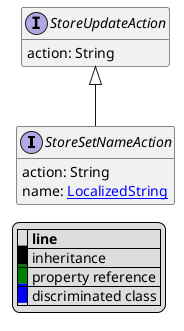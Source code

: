 @startuml

hide empty fields
hide empty methods
legend
|= |= line |
|<back:black>   </back>| inheritance |
|<back:green>   </back>| property reference |
|<back:blue>   </back>| discriminated class |
endlegend
interface StoreSetNameAction [[StoreSetNameAction.svg]] extends StoreUpdateAction {
    action: String
    name: [[LocalizedString.svg LocalizedString]]
}
interface StoreUpdateAction [[StoreUpdateAction.svg]]  {
    action: String
}





@enduml
